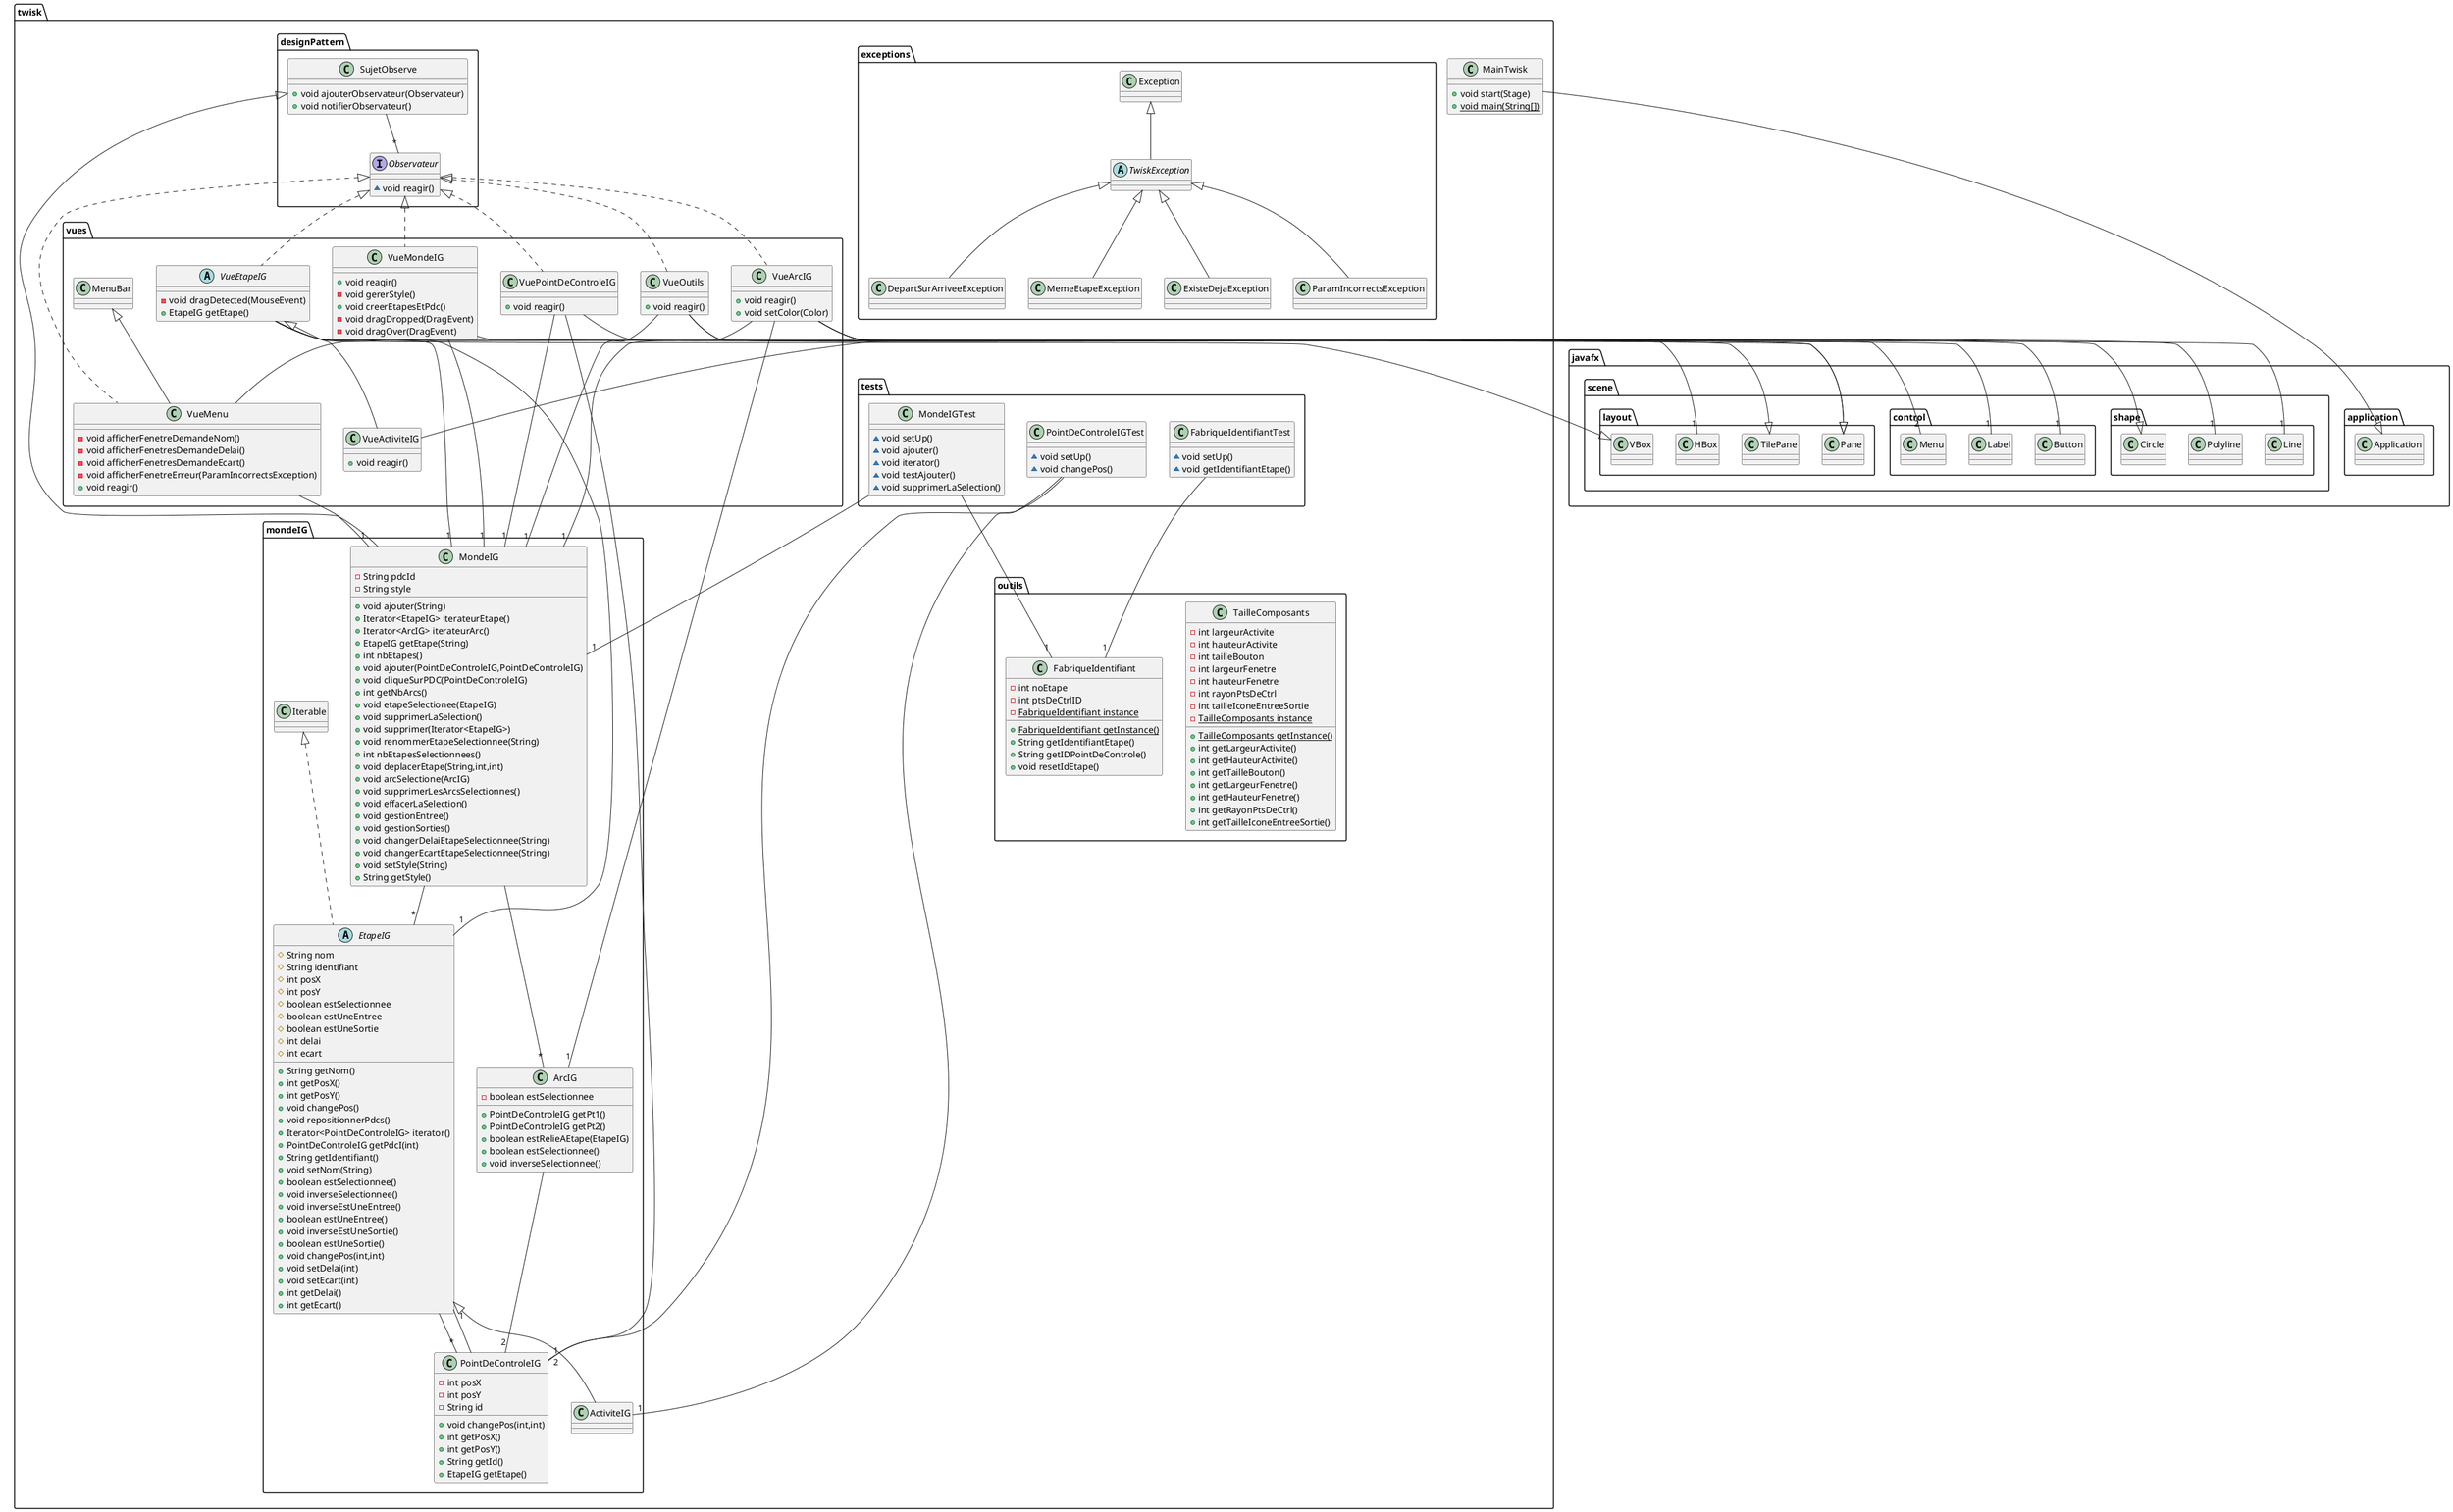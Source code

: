 @startuml
class twisk.mondeIG.ActiviteIG {
}
abstract class twisk.vues.VueEtapeIG {
- void dragDetected(MouseEvent)
+ EtapeIG getEtape()
}
class twisk.mondeIG.PointDeControleIG {
- int posX
- int posY
- String id
+ void changePos(int,int)
+ int getPosX()
+ int getPosY()
+ String getId()
+ EtapeIG getEtape()
}
class twisk.exceptions.DepartSurArriveeException {
}
abstract class twisk.mondeIG.EtapeIG {
# String nom
# String identifiant
# int posX
# int posY
# boolean estSelectionnee
# boolean estUneEntree
# boolean estUneSortie
# int delai
# int ecart
+ String getNom()
+ int getPosX()
+ int getPosY()
+ void changePos()
+ void repositionnerPdcs()
+ Iterator<PointDeControleIG> iterator()
+ PointDeControleIG getPdcI(int)
+ String getIdentifiant()
+ void setNom(String)
+ boolean estSelectionnee()
+ void inverseSelectionnee()
+ void inverseEstUneEntree()
+ boolean estUneEntree()
+ void inverseEstUneSortie()
+ boolean estUneSortie()
+ void changePos(int,int)
+ void setDelai(int)
+ void setEcart(int)
+ int getDelai()
+ int getEcart()
}
class twisk.outils.TailleComposants {
- int largeurActivite
- int hauteurActivite
- int tailleBouton
- int largeurFenetre
- int hauteurFenetre
- int rayonPtsDeCtrl
- int tailleIconeEntreeSortie
- {static} TailleComposants instance
+ {static} TailleComposants getInstance()
+ int getLargeurActivite()
+ int getHauteurActivite()
+ int getTailleBouton()
+ int getLargeurFenetre()
+ int getHauteurFenetre()
+ int getRayonPtsDeCtrl()
+ int getTailleIconeEntreeSortie()
}
class twisk.vues.VueArcIG {
+ void reagir()
+ void setColor(Color)
}
class twisk.mondeIG.ArcIG {
- boolean estSelectionnee
+ PointDeControleIG getPt1()
+ PointDeControleIG getPt2()
+ boolean estRelieAEtape(EtapeIG)
+ boolean estSelectionnee()
+ void inverseSelectionnee()
}
class twisk.tests.MondeIGTest {
~ void setUp()
~ void ajouter()
~ void iterator()
~ void testAjouter()
~ void supprimerLaSelection()
}
class twisk.tests.PointDeControleIGTest {
~ void setUp()
~ void changePos()
}
class twisk.outils.FabriqueIdentifiant {
- int noEtape
- int ptsDeCtrlID
- {static} FabriqueIdentifiant instance
+ {static} FabriqueIdentifiant getInstance()
+ String getIdentifiantEtape()
+ String getIDPointDeControle()
+ void resetIdEtape()
}
class twisk.tests.FabriqueIdentifiantTest {
~ void setUp()
~ void getIdentifiantEtape()
}
class twisk.mondeIG.MondeIG {
- String pdcId
- String style
+ void ajouter(String)
+ Iterator<EtapeIG> iterateurEtape()
+ Iterator<ArcIG> iterateurArc()
+ EtapeIG getEtape(String)
+ int nbEtapes()
+ void ajouter(PointDeControleIG,PointDeControleIG)
+ void cliqueSurPDC(PointDeControleIG)
+ int getNbArcs()
+ void etapeSelectionee(EtapeIG)
+ void supprimerLaSelection()
+ void supprimer(Iterator<EtapeIG>)
+ void renommerEtapeSelectionnee(String)
+ int nbEtapesSelectionnees()
+ void deplacerEtape(String,int,int)
+ void arcSelectione(ArcIG)
+ void supprimerLesArcsSelectionnes()
+ void effacerLaSelection()
+ void gestionEntree()
+ void gestionSorties()
+ void changerDelaiEtapeSelectionnee(String)
+ void changerEcartEtapeSelectionnee(String)
+ void setStyle(String)
+ String getStyle()
}
class twisk.vues.VueMondeIG {
+ void reagir()
- void gererStyle()
+ void creerEtapesEtPdc()
- void dragDropped(DragEvent)
- void dragOver(DragEvent)
}
class twisk.MainTwisk {
+ void start(Stage)
+ {static} void main(String[])
}
class twisk.vues.VueMenu {
- void afficherFenetreDemandeNom()
- void afficherFenetresDemandeDelai()
- void afficherFenetresDemandeEcart()
- void afficherFenetreErreur(ParamIncorrectsException)
+ void reagir()
}
class twisk.vues.VueOutils {
+ void reagir()
}
class twisk.vues.VuePointDeControleIG {
+ void reagir()
}
class twisk.designPattern.SujetObserve {
+ void ajouterObservateur(Observateur)
+ void notifierObservateur()
}
abstract class twisk.exceptions.TwiskException {
}
interface twisk.designPattern.Observateur {
~ void reagir()
}
class twisk.exceptions.MemeEtapeException {
}
class twisk.exceptions.ExisteDejaException {
}
class twisk.vues.VueActiviteIG {
+ void reagir()
}
class twisk.exceptions.ParamIncorrectsException {
}
class javafx.scene.control.Label {
}
class javafx.scene.layout.HBox {
}
class javafx.scene.shape.Line {
}
class javafx.scene.shape.Polyline {
}
class javafx.scene.control.Menu {
}
class javafx.scene.control.Button {
}

twisk.mondeIG.EtapeIG <|-- twisk.mondeIG.ActiviteIG
twisk.designPattern.Observateur <|.. twisk.vues.VueEtapeIG
javafx.scene.layout.VBox <|-- twisk.vues.VueEtapeIG
twisk.exceptions.TwiskException <|-- twisk.exceptions.DepartSurArriveeException
twisk.mondeIG.Iterable <|.. twisk.mondeIG.EtapeIG
twisk.designPattern.Observateur <|.. twisk.vues.VueArcIG
javafx.scene.layout.Pane <|-- twisk.vues.VueArcIG
twisk.designPattern.SujetObserve <|-- twisk.mondeIG.MondeIG
twisk.designPattern.Observateur <|.. twisk.vues.VueMondeIG
javafx.scene.layout.Pane <|-- twisk.vues.VueMondeIG
javafx.application.Application <|-- twisk.MainTwisk
twisk.designPattern.Observateur <|.. twisk.vues.VueMenu
twisk.vues.MenuBar <|-- twisk.vues.VueMenu
twisk.designPattern.Observateur <|.. twisk.vues.VueOutils
javafx.scene.layout.TilePane <|-- twisk.vues.VueOutils
twisk.designPattern.Observateur <|.. twisk.vues.VuePointDeControleIG
javafx.scene.shape.Circle <|-- twisk.vues.VuePointDeControleIG
twisk.exceptions.Exception <|-- twisk.exceptions.TwiskException
twisk.exceptions.TwiskException <|-- twisk.exceptions.MemeEtapeException
twisk.exceptions.TwiskException <|-- twisk.exceptions.ExisteDejaException
twisk.vues.VueEtapeIG <|-- twisk.vues.VueActiviteIG
twisk.exceptions.TwiskException <|-- twisk.exceptions.ParamIncorrectsException

twisk.tests.MondeIGTest -- "1" twisk.mondeIG.MondeIG
twisk.tests.MondeIGTest -- "1" twisk.outils.FabriqueIdentifiant

twisk.tests.FabriqueIdentifiantTest -- "1" twisk.outils.FabriqueIdentifiant
twisk.tests.PointDeControleIGTest -- "2" twisk.mondeIG.PointDeControleIG
twisk.tests.PointDeControleIGTest -- "1" twisk.mondeIG.ActiviteIG

twisk.mondeIG.MondeIG -- "*" twisk.mondeIG.EtapeIG
twisk.mondeIG.MondeIG -- "*" twisk.mondeIG.ArcIG

twisk.mondeIG.EtapeIG -- "*" twisk.mondeIG.PointDeControleIG

twisk.mondeIG.ArcIG -- "2" twisk.mondeIG.PointDeControleIG

twisk.mondeIG.PointDeControleIG -- "1" twisk.mondeIG.EtapeIG

twisk.designPattern.SujetObserve -- "*" twisk.designPattern.Observateur

twisk.vues.VueMenu -- "1" twisk.mondeIG.MondeIG
twisk.vues.VueMenu -- "2" javafx.scene.control.Menu

twisk.vues.VueMondeIG -- "1" twisk.mondeIG.MondeIG

twisk.vues.VueArcIG -- "1" twisk.mondeIG.MondeIG
twisk.vues.VueArcIG -- "1" twisk.mondeIG.ArcIG
twisk.vues.VueArcIG -- "1" javafx.scene.shape.Line
twisk.vues.VueArcIG -- "1" javafx.scene.shape.Polyline

twisk.vues.VueActiviteIG -- "1" javafx.scene.layout.HBox

twisk.vues.VueOutils -- "1" twisk.mondeIG.MondeIG
twisk.vues.VueOutils -- "1" javafx.scene.control.Button

twisk.vues.VueEtapeIG -- "1" twisk.mondeIG.MondeIG
twisk.vues.VueEtapeIG -- "1" twisk.mondeIG.EtapeIG
twisk.vues.VueEtapeIG -- "1" javafx.scene.control.Label

twisk.vues.VuePointDeControleIG -- "1" twisk.mondeIG.MondeIG
twisk.vues.VuePointDeControleIG -- "1" twisk.mondeIG.PointDeControleIG

@enduml